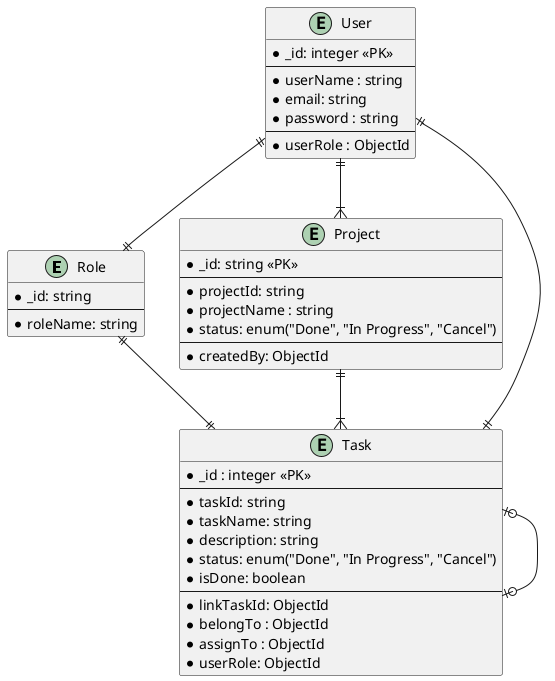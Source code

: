 @startuml TodoList
    entity Role{
        * _id: string
        --
        * roleName: string
    }

   entity User {
      * _id: integer <<PK>>
      --
      * userName : string
      * email: string
      * password : string
      --
      * userRole : ObjectId
   }

   entity Project {
      * _id: string <<PK>>
      --
      * projectId: string
      * projectName : string
      * status: enum("Done", "In Progress", "Cancel")
      --
      * createdBy: ObjectId
   }

   entity Task {
      * _id : integer <<PK>>
      --
      * taskId: string
      * taskName: string
      * description: string
      * status: enum("Done", "In Progress", "Cancel")
      * isDone: boolean
      --
      * linkTaskId: ObjectId
      * belongTo : ObjectId
      * assignTo : ObjectId
      * userRole: ObjectId
   }

   User ||--|| Role

   User ||--|{ Project
   
   Project ||--|{ Task
   User ||--|| Task
   Role ||--|| Task
   Task |o--o| Task

@enduml